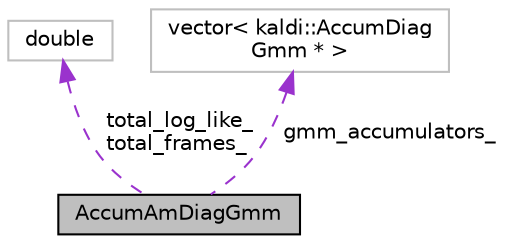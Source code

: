 digraph "AccumAmDiagGmm"
{
  edge [fontname="Helvetica",fontsize="10",labelfontname="Helvetica",labelfontsize="10"];
  node [fontname="Helvetica",fontsize="10",shape=record];
  Node1 [label="AccumAmDiagGmm",height=0.2,width=0.4,color="black", fillcolor="grey75", style="filled", fontcolor="black"];
  Node2 -> Node1 [dir="back",color="darkorchid3",fontsize="10",style="dashed",label=" total_log_like_\ntotal_frames_" ,fontname="Helvetica"];
  Node2 [label="double",height=0.2,width=0.4,color="grey75", fillcolor="white", style="filled"];
  Node3 -> Node1 [dir="back",color="darkorchid3",fontsize="10",style="dashed",label=" gmm_accumulators_" ,fontname="Helvetica"];
  Node3 [label="vector\< kaldi::AccumDiag\lGmm * \>",height=0.2,width=0.4,color="grey75", fillcolor="white", style="filled"];
}
